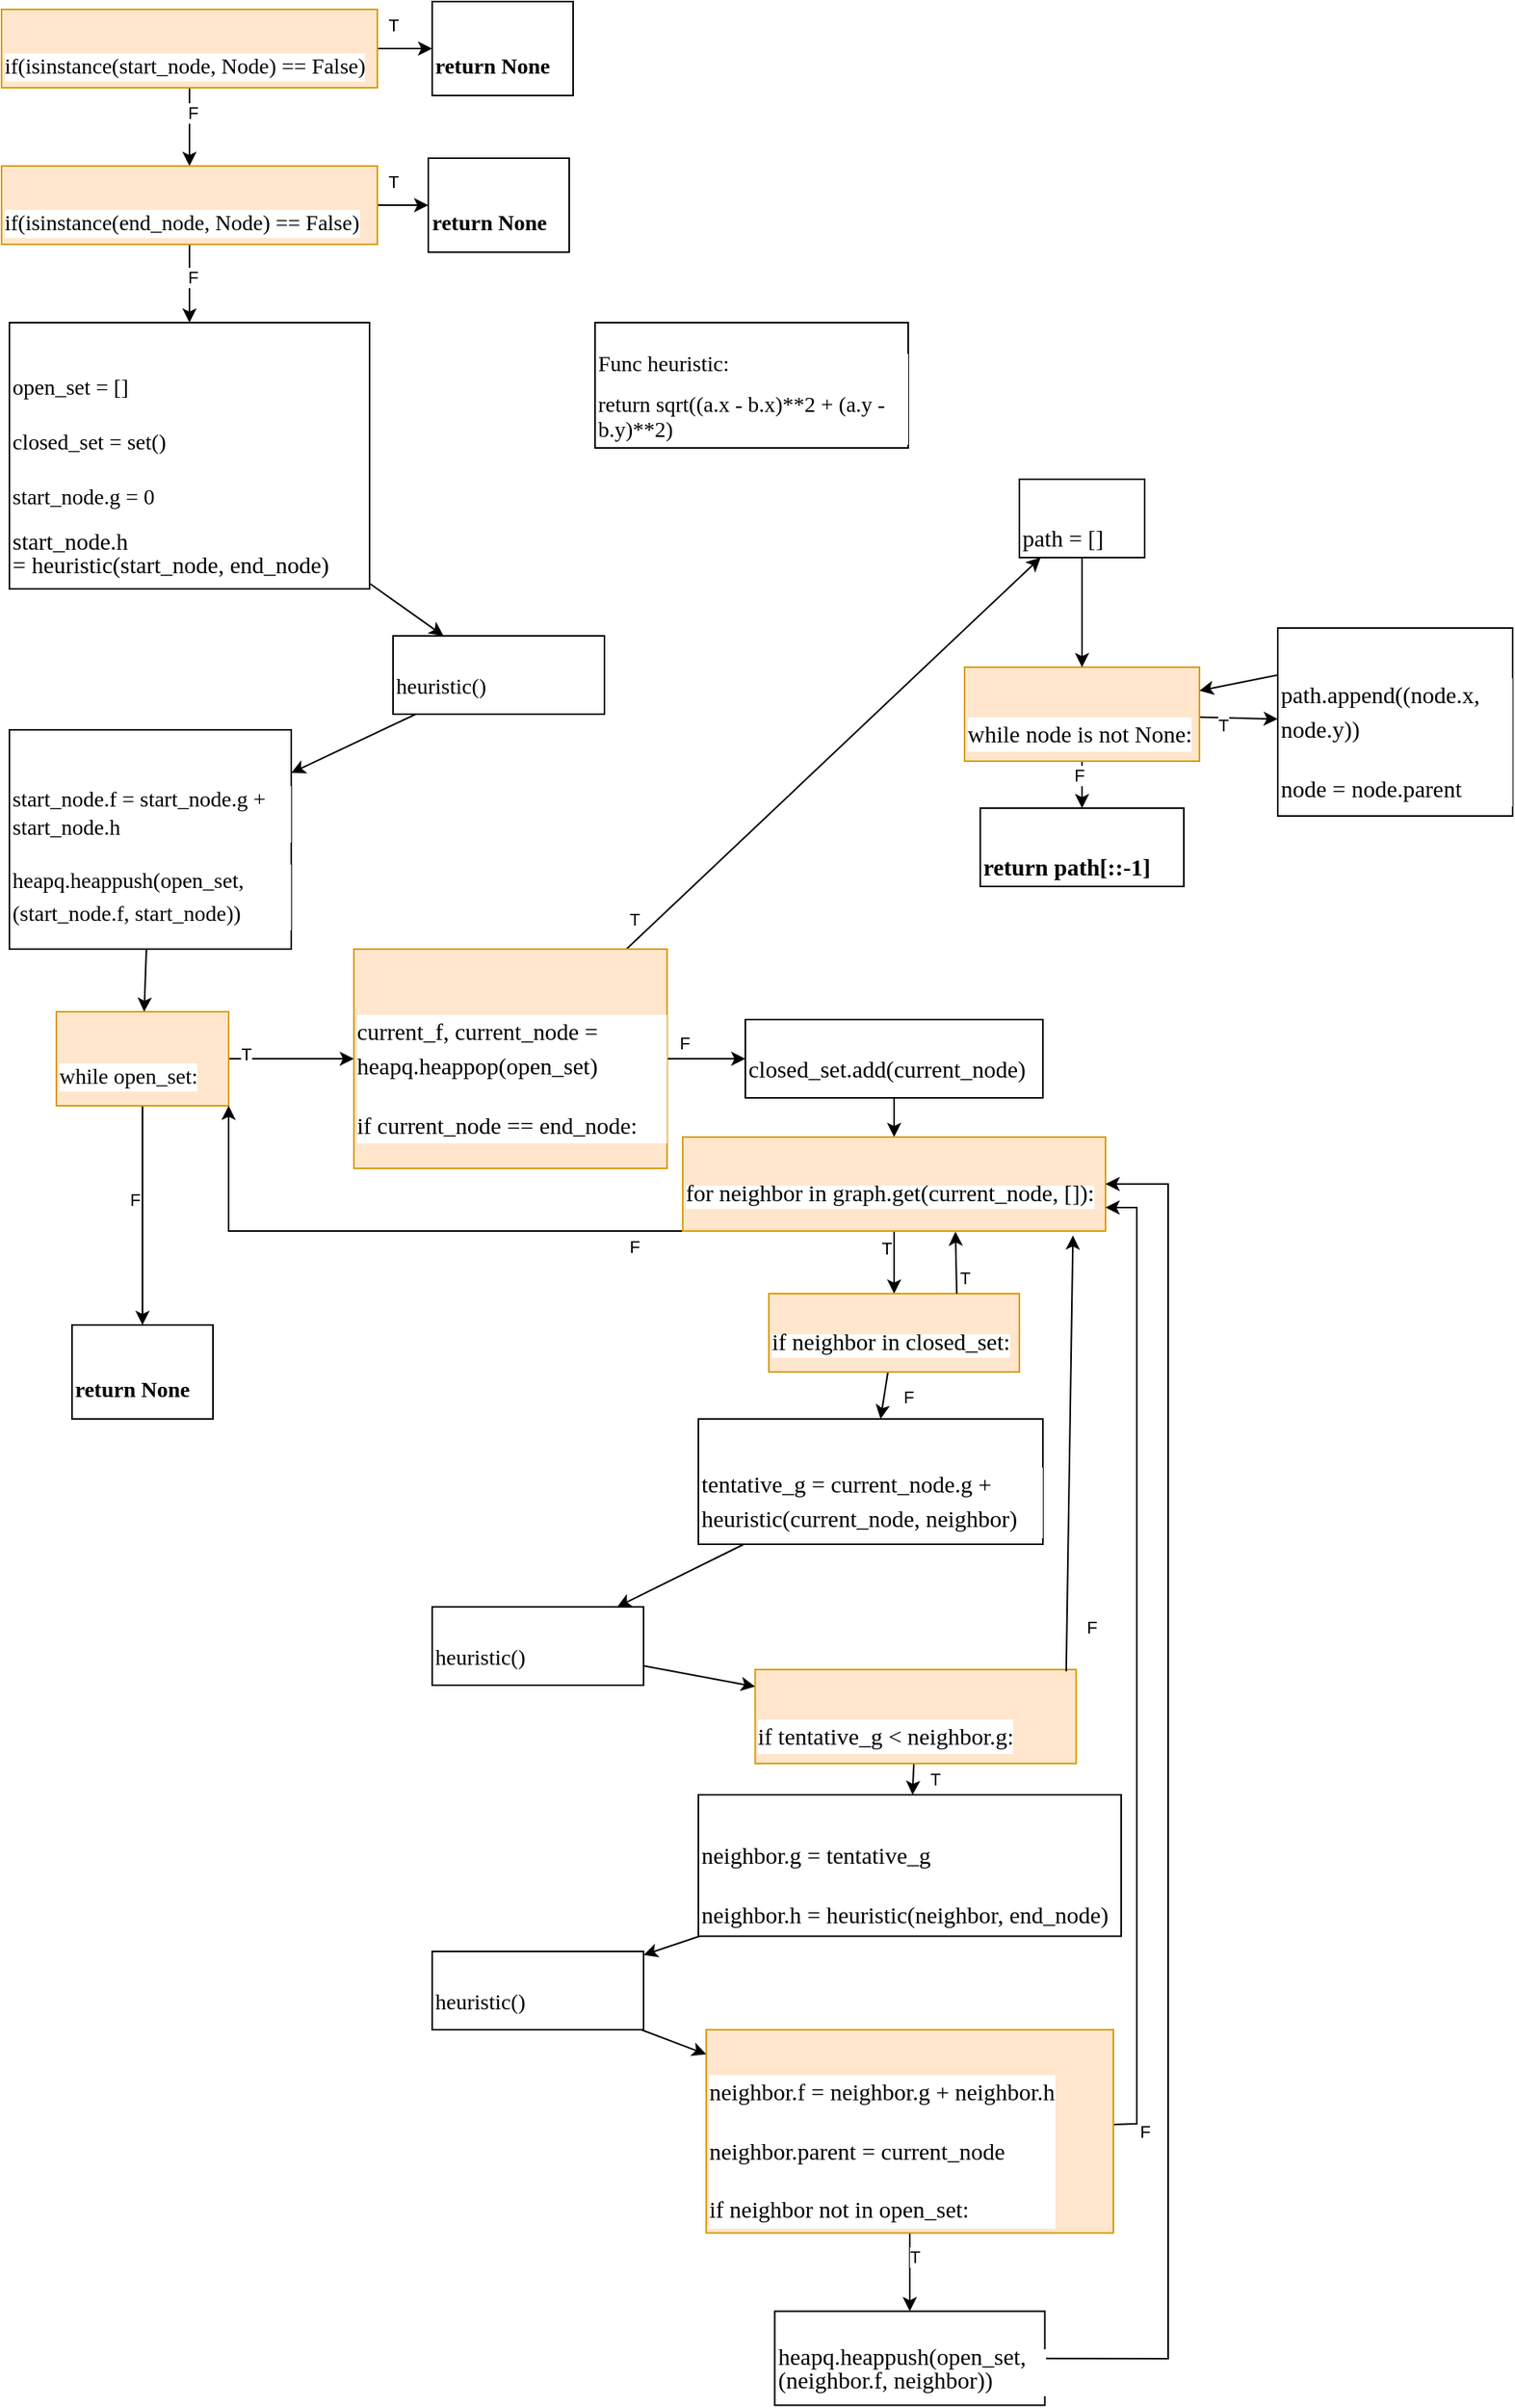 <mxfile version="24.2.5" type="device">
  <diagram name="Страница — 1" id="S22Wo6u8LhDjKT0eMfzM">
    <mxGraphModel dx="1434" dy="2013" grid="1" gridSize="10" guides="1" tooltips="1" connect="1" arrows="1" fold="1" page="1" pageScale="1" pageWidth="827" pageHeight="1169" math="0" shadow="0">
      <root>
        <mxCell id="0" />
        <mxCell id="1" parent="0" />
        <mxCell id="eKB76OJuT1NAM_kKdIFs-34" style="edgeStyle=none;rounded=0;orthogonalLoop=1;jettySize=auto;html=1;strokeColor=default;align=center;verticalAlign=middle;fontFamily=Helvetica;fontSize=11;fontColor=default;labelBackgroundColor=default;endArrow=classic;" parent="1" source="eKB76OJuT1NAM_kKdIFs-95" target="eKB76OJuT1NAM_kKdIFs-81" edge="1">
          <mxGeometry relative="1" as="geometry">
            <mxPoint x="260" y="330.185" as="sourcePoint" />
            <mxPoint x="318.889" y="360" as="targetPoint" />
          </mxGeometry>
        </mxCell>
        <mxCell id="eKB76OJuT1NAM_kKdIFs-29" value="&lt;h5 style=&quot;margin-bottom: 0.0pt; background: white; font-size: 14px;&quot;&gt;&lt;font face=&quot;Times New Roman, serif&quot;&gt;return None&lt;/font&gt;&lt;/h5&gt;" style="rounded=0;whiteSpace=wrap;html=1;align=left;" parent="1" vertex="1">
          <mxGeometry x="80" y="800" width="90" height="60" as="geometry" />
        </mxCell>
        <mxCell id="eKB76OJuT1NAM_kKdIFs-35" style="edgeStyle=none;rounded=0;orthogonalLoop=1;jettySize=auto;html=1;strokeColor=default;align=center;verticalAlign=middle;fontFamily=Helvetica;fontSize=11;fontColor=default;labelBackgroundColor=default;endArrow=classic;" parent="1" source="eKB76OJuT1NAM_kKdIFs-81" target="eKB76OJuT1NAM_kKdIFs-46" edge="1">
          <mxGeometry relative="1" as="geometry">
            <mxPoint x="290" y="434.615" as="sourcePoint" />
          </mxGeometry>
        </mxCell>
        <mxCell id="eKB76OJuT1NAM_kKdIFs-33" style="rounded=0;orthogonalLoop=1;jettySize=auto;html=1;" parent="1" source="eKB76OJuT1NAM_kKdIFs-32" target="eKB76OJuT1NAM_kKdIFs-29" edge="1">
          <mxGeometry relative="1" as="geometry" />
        </mxCell>
        <mxCell id="eKB76OJuT1NAM_kKdIFs-76" value="F" style="edgeLabel;html=1;align=center;verticalAlign=middle;resizable=0;points=[];fontFamily=Helvetica;fontSize=11;fontColor=default;labelBackgroundColor=default;" parent="eKB76OJuT1NAM_kKdIFs-33" vertex="1" connectable="0">
          <mxGeometry x="-0.15" y="2" relative="1" as="geometry">
            <mxPoint x="-7" as="offset" />
          </mxGeometry>
        </mxCell>
        <mxCell id="eKB76OJuT1NAM_kKdIFs-37" style="edgeStyle=none;rounded=0;orthogonalLoop=1;jettySize=auto;html=1;strokeColor=default;align=center;verticalAlign=middle;fontFamily=Helvetica;fontSize=11;fontColor=default;labelBackgroundColor=default;endArrow=classic;" parent="1" source="eKB76OJuT1NAM_kKdIFs-32" target="eKB76OJuT1NAM_kKdIFs-36" edge="1">
          <mxGeometry relative="1" as="geometry" />
        </mxCell>
        <mxCell id="eKB76OJuT1NAM_kKdIFs-75" value="T" style="edgeLabel;html=1;align=center;verticalAlign=middle;resizable=0;points=[];fontFamily=Helvetica;fontSize=11;fontColor=default;labelBackgroundColor=default;" parent="eKB76OJuT1NAM_kKdIFs-37" vertex="1" connectable="0">
          <mxGeometry x="-0.729" y="3" relative="1" as="geometry">
            <mxPoint as="offset" />
          </mxGeometry>
        </mxCell>
        <mxCell id="eKB76OJuT1NAM_kKdIFs-32" value="&lt;h5 style=&quot;margin-bottom: 0.0pt; background: white; font-size: 14px;&quot;&gt;&lt;span style=&quot;font-family: &amp;quot;Times New Roman&amp;quot;, serif; font-weight: normal;&quot;&gt;while open_set:&lt;/span&gt;&lt;br&gt;&lt;/h5&gt;" style="rounded=0;whiteSpace=wrap;html=1;align=left;fillColor=#ffe6cc;strokeColor=#d79b00;" parent="1" vertex="1">
          <mxGeometry x="70" y="600" width="110" height="60" as="geometry" />
        </mxCell>
        <mxCell id="eKB76OJuT1NAM_kKdIFs-48" style="edgeStyle=none;rounded=0;orthogonalLoop=1;jettySize=auto;html=1;strokeColor=default;align=center;verticalAlign=middle;fontFamily=Helvetica;fontSize=11;fontColor=default;labelBackgroundColor=default;endArrow=classic;" parent="1" source="eKB76OJuT1NAM_kKdIFs-36" target="eKB76OJuT1NAM_kKdIFs-44" edge="1">
          <mxGeometry relative="1" as="geometry" />
        </mxCell>
        <mxCell id="eKB76OJuT1NAM_kKdIFs-49" value="T" style="edgeLabel;html=1;align=center;verticalAlign=middle;resizable=0;points=[];fontFamily=Helvetica;fontSize=11;fontColor=default;labelBackgroundColor=default;" parent="eKB76OJuT1NAM_kKdIFs-48" vertex="1" connectable="0">
          <mxGeometry x="-0.713" y="1" relative="1" as="geometry">
            <mxPoint x="-32" y="17" as="offset" />
          </mxGeometry>
        </mxCell>
        <mxCell id="eKB76OJuT1NAM_kKdIFs-52" style="edgeStyle=none;rounded=0;orthogonalLoop=1;jettySize=auto;html=1;strokeColor=default;align=center;verticalAlign=middle;fontFamily=Helvetica;fontSize=11;fontColor=default;labelBackgroundColor=default;endArrow=classic;" parent="1" source="eKB76OJuT1NAM_kKdIFs-36" target="eKB76OJuT1NAM_kKdIFs-51" edge="1">
          <mxGeometry relative="1" as="geometry" />
        </mxCell>
        <mxCell id="eKB76OJuT1NAM_kKdIFs-53" value="F" style="edgeLabel;html=1;align=center;verticalAlign=middle;resizable=0;points=[];fontFamily=Helvetica;fontSize=11;fontColor=default;labelBackgroundColor=default;" parent="eKB76OJuT1NAM_kKdIFs-52" vertex="1" connectable="0">
          <mxGeometry x="-0.1" relative="1" as="geometry">
            <mxPoint x="-12" y="-10" as="offset" />
          </mxGeometry>
        </mxCell>
        <mxCell id="eKB76OJuT1NAM_kKdIFs-36" value="&lt;h5 style=&quot;margin-bottom: 0.0pt; background: white; font-size: 15px;&quot;&gt;&lt;p style=&quot;margin-bottom: 0.0pt; line-height: 150%; background-image: initial; background-position: initial; background-size: initial; background-repeat: initial; background-attachment: initial; background-origin: initial; background-clip: initial;&quot; class=&quot;MsoNormal&quot;&gt;&lt;span style=&quot;line-height: 150%; font-family: &amp;quot;Times New Roman&amp;quot;, serif; background-image: initial; background-position: initial; background-size: initial; background-repeat: initial; background-attachment: initial; background-origin: initial; background-clip: initial; font-weight: normal;&quot; lang=&quot;EN-US&quot;&gt;current_f, current_node = heapq.heappop(open_set)&lt;/span&gt;&lt;/p&gt;&lt;p style=&quot;margin-bottom: 0.0pt; line-height: 150%; background-image: initial; background-position: initial; background-size: initial; background-repeat: initial; background-attachment: initial; background-origin: initial; background-clip: initial;&quot; class=&quot;MsoNormal&quot;&gt;&lt;span style=&quot;font-weight: normal; font-family: &amp;quot;Times New Roman&amp;quot;, serif;&quot;&gt;if current_node == end_node:&lt;/span&gt;&lt;/p&gt;&lt;/h5&gt;" style="rounded=0;whiteSpace=wrap;html=1;align=left;fillColor=#ffe6cc;strokeColor=#d79b00;" parent="1" vertex="1">
          <mxGeometry x="260" y="560" width="200" height="140" as="geometry" />
        </mxCell>
        <mxCell id="eKB76OJuT1NAM_kKdIFs-41" style="edgeStyle=none;rounded=0;orthogonalLoop=1;jettySize=auto;html=1;strokeColor=default;align=center;verticalAlign=middle;fontFamily=Helvetica;fontSize=11;fontColor=default;labelBackgroundColor=default;endArrow=classic;" parent="1" source="eKB76OJuT1NAM_kKdIFs-38" target="eKB76OJuT1NAM_kKdIFs-39" edge="1">
          <mxGeometry relative="1" as="geometry" />
        </mxCell>
        <mxCell id="eKB76OJuT1NAM_kKdIFs-104" value="T" style="edgeLabel;html=1;align=center;verticalAlign=middle;resizable=0;points=[];fontFamily=Helvetica;fontSize=11;fontColor=default;labelBackgroundColor=default;" parent="eKB76OJuT1NAM_kKdIFs-41" vertex="1" connectable="0">
          <mxGeometry x="-0.395" y="-5" relative="1" as="geometry">
            <mxPoint as="offset" />
          </mxGeometry>
        </mxCell>
        <mxCell id="eKB76OJuT1NAM_kKdIFs-43" style="edgeStyle=none;rounded=0;orthogonalLoop=1;jettySize=auto;html=1;strokeColor=default;align=center;verticalAlign=middle;fontFamily=Helvetica;fontSize=11;fontColor=default;labelBackgroundColor=default;endArrow=classic;" parent="1" source="eKB76OJuT1NAM_kKdIFs-38" target="eKB76OJuT1NAM_kKdIFs-40" edge="1">
          <mxGeometry relative="1" as="geometry" />
        </mxCell>
        <mxCell id="eKB76OJuT1NAM_kKdIFs-105" value="F" style="edgeLabel;html=1;align=center;verticalAlign=middle;resizable=0;points=[];fontFamily=Helvetica;fontSize=11;fontColor=default;labelBackgroundColor=default;" parent="eKB76OJuT1NAM_kKdIFs-43" vertex="1" connectable="0">
          <mxGeometry x="-0.4" y="-2" relative="1" as="geometry">
            <mxPoint as="offset" />
          </mxGeometry>
        </mxCell>
        <mxCell id="eKB76OJuT1NAM_kKdIFs-38" value="&lt;h5 style=&quot;margin-bottom: 0.0pt; background: white; font-size: 15px;&quot;&gt;&lt;p style=&quot;margin-bottom: 0.0pt; line-height: 150%; background-image: initial; background-position: initial; background-size: initial; background-repeat: initial; background-attachment: initial; background-origin: initial; background-clip: initial;&quot; class=&quot;MsoNormal&quot;&gt;&lt;span style=&quot;font-weight: normal; font-family: &amp;quot;Times New Roman&amp;quot;, serif;&quot;&gt;while node is not None:&lt;/span&gt;&lt;br&gt;&lt;/p&gt;&lt;/h5&gt;" style="rounded=0;whiteSpace=wrap;html=1;align=left;fillColor=#ffe6cc;strokeColor=#d79b00;" parent="1" vertex="1">
          <mxGeometry x="650" y="380" width="150" height="60" as="geometry" />
        </mxCell>
        <mxCell id="eKB76OJuT1NAM_kKdIFs-42" style="edgeStyle=none;rounded=0;orthogonalLoop=1;jettySize=auto;html=1;strokeColor=default;align=center;verticalAlign=middle;fontFamily=Helvetica;fontSize=11;fontColor=default;labelBackgroundColor=default;endArrow=classic;entryX=1;entryY=0.25;entryDx=0;entryDy=0;exitX=0;exitY=0.25;exitDx=0;exitDy=0;" parent="1" source="eKB76OJuT1NAM_kKdIFs-39" target="eKB76OJuT1NAM_kKdIFs-38" edge="1">
          <mxGeometry relative="1" as="geometry" />
        </mxCell>
        <mxCell id="eKB76OJuT1NAM_kKdIFs-39" value="&lt;h5 style=&quot;margin-bottom: 0.0pt; background: white; font-size: 15px;&quot;&gt;&lt;p style=&quot;margin-bottom: 0.0pt; line-height: 150%; background-image: initial; background-position: initial; background-size: initial; background-repeat: initial; background-attachment: initial; background-origin: initial; background-clip: initial;&quot; class=&quot;MsoNormal&quot;&gt;&lt;font face=&quot;Times New Roman, serif&quot;&gt;&lt;span style=&quot;font-weight: 400;&quot;&gt;path.append((node.x, node.y))&lt;/span&gt;&lt;/font&gt;&lt;/p&gt;&lt;p style=&quot;margin-bottom: 0.0pt; line-height: 150%; background-image: initial; background-position: initial; background-size: initial; background-repeat: initial; background-attachment: initial; background-origin: initial; background-clip: initial;&quot; class=&quot;MsoNormal&quot;&gt;&lt;font face=&quot;Times New Roman, serif&quot;&gt;&lt;span style=&quot;font-weight: 400;&quot;&gt;node = node.parent&lt;/span&gt;&lt;/font&gt;&lt;/p&gt;&lt;/h5&gt;" style="rounded=0;whiteSpace=wrap;html=1;align=left;" parent="1" vertex="1">
          <mxGeometry x="850" y="355" width="150" height="120" as="geometry" />
        </mxCell>
        <mxCell id="eKB76OJuT1NAM_kKdIFs-40" value="&lt;h5 style=&quot;margin-bottom: 0.0pt; background: white; font-size: 15px;&quot;&gt;&lt;p style=&quot;margin-bottom: 0.0pt; line-height: 150%; background-image: initial; background-position: initial; background-size: initial; background-repeat: initial; background-attachment: initial; background-origin: initial; background-clip: initial;&quot; class=&quot;MsoNormal&quot;&gt;&lt;font face=&quot;Times New Roman, serif&quot;&gt;return path[::-1]&lt;/font&gt;&lt;/p&gt;&lt;/h5&gt;" style="rounded=0;whiteSpace=wrap;html=1;align=left;" parent="1" vertex="1">
          <mxGeometry x="660" y="470" width="130" height="50" as="geometry" />
        </mxCell>
        <mxCell id="eKB76OJuT1NAM_kKdIFs-45" style="edgeStyle=none;rounded=0;orthogonalLoop=1;jettySize=auto;html=1;strokeColor=default;align=center;verticalAlign=middle;fontFamily=Helvetica;fontSize=11;fontColor=default;labelBackgroundColor=default;endArrow=classic;" parent="1" source="eKB76OJuT1NAM_kKdIFs-44" target="eKB76OJuT1NAM_kKdIFs-38" edge="1">
          <mxGeometry relative="1" as="geometry">
            <mxPoint x="725" y="350" as="sourcePoint" />
          </mxGeometry>
        </mxCell>
        <mxCell id="eKB76OJuT1NAM_kKdIFs-44" value="&lt;h5 style=&quot;margin-bottom: 0.0pt; background: white; font-size: 15px;&quot;&gt;&lt;p style=&quot;margin-bottom: 0.0pt; line-height: 150%; background-image: initial; background-position: initial; background-size: initial; background-repeat: initial; background-attachment: initial; background-origin: initial; background-clip: initial;&quot; class=&quot;MsoNormal&quot;&gt;&lt;span style=&quot;line-height: 150%; font-family: &amp;quot;Times New Roman&amp;quot;, serif; background-image: initial; background-position: initial; background-size: initial; background-repeat: initial; background-attachment: initial; background-origin: initial; background-clip: initial; font-weight: normal;&quot; lang=&quot;EN-US&quot;&gt;path = []&lt;/span&gt;&lt;/p&gt;&lt;/h5&gt;" style="rounded=0;whiteSpace=wrap;html=1;align=left;" parent="1" vertex="1">
          <mxGeometry x="685" y="260" width="80" height="50" as="geometry" />
        </mxCell>
        <mxCell id="eKB76OJuT1NAM_kKdIFs-47" style="edgeStyle=none;rounded=0;orthogonalLoop=1;jettySize=auto;html=1;strokeColor=default;align=center;verticalAlign=middle;fontFamily=Helvetica;fontSize=11;fontColor=default;labelBackgroundColor=default;endArrow=classic;" parent="1" source="eKB76OJuT1NAM_kKdIFs-46" target="eKB76OJuT1NAM_kKdIFs-32" edge="1">
          <mxGeometry relative="1" as="geometry" />
        </mxCell>
        <mxCell id="eKB76OJuT1NAM_kKdIFs-46" value="&lt;h5 style=&quot;margin-bottom: 0.0pt; background: white; font-size: 14px;&quot;&gt;&lt;span style=&quot;font-family: &amp;quot;Times New Roman&amp;quot;, serif; font-weight: normal;&quot;&gt;start_node.f = start_node.g + start_node.h&lt;/span&gt;&lt;br&gt;&lt;/h5&gt;&lt;p style=&quot;margin-bottom: 0.0pt; background: white; font-size: 14px;&quot; class=&quot;MsoNormal&quot;&gt;&lt;span style=&quot;line-height: 150%; font-family: &amp;quot;Times New Roman&amp;quot;, serif; background-image: initial; background-position: initial; background-size: initial; background-repeat: initial; background-attachment: initial; background-origin: initial; background-clip: initial;&quot; lang=&quot;EN-US&quot;&gt;&lt;font style=&quot;font-size: 14px;&quot;&gt;heapq.heappush(open_set, (start_node.f, start_node))&lt;/font&gt;&lt;/span&gt;&lt;/p&gt;" style="rounded=0;whiteSpace=wrap;html=1;align=left;" parent="1" vertex="1">
          <mxGeometry x="40" y="420" width="180" height="140" as="geometry" />
        </mxCell>
        <mxCell id="eKB76OJuT1NAM_kKdIFs-55" style="edgeStyle=none;rounded=0;orthogonalLoop=1;jettySize=auto;html=1;strokeColor=default;align=center;verticalAlign=middle;fontFamily=Helvetica;fontSize=11;fontColor=default;labelBackgroundColor=default;endArrow=classic;" parent="1" source="eKB76OJuT1NAM_kKdIFs-51" target="eKB76OJuT1NAM_kKdIFs-54" edge="1">
          <mxGeometry relative="1" as="geometry" />
        </mxCell>
        <mxCell id="eKB76OJuT1NAM_kKdIFs-51" value="&lt;h5 style=&quot;margin-bottom: 0.0pt; background: white;&quot;&gt;&lt;p style=&quot;margin-bottom: 0.0pt; line-height: 150%; background-image: initial; background-position: initial; background-size: initial; background-repeat: initial; background-attachment: initial; background-origin: initial; background-clip: initial;&quot; class=&quot;MsoNormal&quot;&gt;&lt;span style=&quot;line-height: 150%; font-family: &amp;quot;Times New Roman&amp;quot;, serif; background-image: initial; background-position: initial; background-size: initial; background-repeat: initial; background-attachment: initial; background-origin: initial; background-clip: initial;&quot; lang=&quot;EN-US&quot;&gt;&lt;span style=&quot;font-weight: normal;&quot;&gt;&lt;font style=&quot;font-size: 15px;&quot;&gt;closed_set.add(current_node)&amp;nbsp;&lt;/font&gt;&lt;/span&gt;&lt;/span&gt;&lt;/p&gt;&lt;/h5&gt;" style="rounded=0;whiteSpace=wrap;html=1;align=left;" parent="1" vertex="1">
          <mxGeometry x="510" y="605" width="190" height="50" as="geometry" />
        </mxCell>
        <mxCell id="eKB76OJuT1NAM_kKdIFs-57" style="edgeStyle=none;rounded=0;orthogonalLoop=1;jettySize=auto;html=1;strokeColor=default;align=center;verticalAlign=middle;fontFamily=Helvetica;fontSize=11;fontColor=default;labelBackgroundColor=default;endArrow=classic;" parent="1" source="eKB76OJuT1NAM_kKdIFs-54" target="eKB76OJuT1NAM_kKdIFs-56" edge="1">
          <mxGeometry relative="1" as="geometry" />
        </mxCell>
        <mxCell id="eKB76OJuT1NAM_kKdIFs-77" value="T" style="edgeLabel;html=1;align=center;verticalAlign=middle;resizable=0;points=[];fontFamily=Helvetica;fontSize=11;fontColor=default;labelBackgroundColor=default;" parent="eKB76OJuT1NAM_kKdIFs-57" vertex="1" connectable="0">
          <mxGeometry x="-0.442" relative="1" as="geometry">
            <mxPoint x="-5" as="offset" />
          </mxGeometry>
        </mxCell>
        <mxCell id="eKB76OJuT1NAM_kKdIFs-78" style="edgeStyle=none;rounded=0;orthogonalLoop=1;jettySize=auto;html=1;exitX=0;exitY=1;exitDx=0;exitDy=0;entryX=1;entryY=1;entryDx=0;entryDy=0;strokeColor=default;align=center;verticalAlign=middle;fontFamily=Helvetica;fontSize=11;fontColor=default;labelBackgroundColor=default;endArrow=classic;" parent="1" source="eKB76OJuT1NAM_kKdIFs-54" target="eKB76OJuT1NAM_kKdIFs-32" edge="1">
          <mxGeometry relative="1" as="geometry">
            <Array as="points">
              <mxPoint x="180" y="740" />
            </Array>
          </mxGeometry>
        </mxCell>
        <mxCell id="eKB76OJuT1NAM_kKdIFs-79" value="F" style="edgeLabel;html=1;align=center;verticalAlign=middle;resizable=0;points=[];fontFamily=Helvetica;fontSize=11;fontColor=default;labelBackgroundColor=default;" parent="eKB76OJuT1NAM_kKdIFs-78" vertex="1" connectable="0">
          <mxGeometry x="-0.833" y="4" relative="1" as="geometry">
            <mxPoint y="6" as="offset" />
          </mxGeometry>
        </mxCell>
        <mxCell id="eKB76OJuT1NAM_kKdIFs-54" value="&lt;h5 style=&quot;margin-bottom: 0.0pt; background: white;&quot;&gt;&lt;p style=&quot;margin-bottom: 0.0pt; line-height: 150%; background-image: initial; background-position: initial; background-size: initial; background-repeat: initial; background-attachment: initial; background-origin: initial; background-clip: initial;&quot; class=&quot;MsoNormal&quot;&gt;&lt;span style=&quot;line-height: 107%; font-family: &amp;quot;Times New Roman&amp;quot;, serif; background-image: initial; background-position: initial; background-size: initial; background-repeat: initial; background-attachment: initial; background-origin: initial; background-clip: initial; font-weight: normal;&quot; lang=&quot;EN-US&quot;&gt;&lt;font style=&quot;font-size: 15px;&quot;&gt;for neighbor in graph.get(current_node, []):&lt;/font&gt;&lt;/span&gt;&lt;br&gt;&lt;/p&gt;&lt;/h5&gt;" style="rounded=0;whiteSpace=wrap;html=1;align=left;fillColor=#ffe6cc;strokeColor=#d79b00;" parent="1" vertex="1">
          <mxGeometry x="470" y="680" width="270" height="60" as="geometry" />
        </mxCell>
        <mxCell id="eKB76OJuT1NAM_kKdIFs-61" style="edgeStyle=none;rounded=0;orthogonalLoop=1;jettySize=auto;html=1;strokeColor=default;align=center;verticalAlign=middle;fontFamily=Helvetica;fontSize=11;fontColor=default;labelBackgroundColor=default;endArrow=classic;" parent="1" source="eKB76OJuT1NAM_kKdIFs-56" target="eKB76OJuT1NAM_kKdIFs-83" edge="1">
          <mxGeometry relative="1" as="geometry" />
        </mxCell>
        <mxCell id="eKB76OJuT1NAM_kKdIFs-62" value="F" style="edgeLabel;html=1;align=center;verticalAlign=middle;resizable=0;points=[];fontFamily=Helvetica;fontSize=11;fontColor=default;labelBackgroundColor=default;" parent="eKB76OJuT1NAM_kKdIFs-61" vertex="1" connectable="0">
          <mxGeometry x="0.017" y="3" relative="1" as="geometry">
            <mxPoint x="12" as="offset" />
          </mxGeometry>
        </mxCell>
        <mxCell id="eKB76OJuT1NAM_kKdIFs-56" value="&lt;h5 style=&quot;margin-bottom: 0.0pt; background: white;&quot;&gt;&lt;p style=&quot;margin-bottom: 0.0pt; line-height: 150%; background-image: initial; background-position: initial; background-size: initial; background-repeat: initial; background-attachment: initial; background-origin: initial; background-clip: initial;&quot; class=&quot;MsoNormal&quot;&gt;&lt;span style=&quot;line-height: 107%; font-family: &amp;quot;Times New Roman&amp;quot;, serif; background-image: initial; background-position: initial; background-size: initial; background-repeat: initial; background-attachment: initial; background-origin: initial; background-clip: initial; font-weight: normal;&quot; lang=&quot;EN-US&quot;&gt;&lt;font style=&quot;font-size: 15px;&quot;&gt;if neighbor in closed_set:&lt;/font&gt;&lt;/span&gt;&lt;br&gt;&lt;/p&gt;&lt;/h5&gt;" style="rounded=0;whiteSpace=wrap;html=1;align=left;fillColor=#ffe6cc;strokeColor=#d79b00;" parent="1" vertex="1">
          <mxGeometry x="525" y="780" width="160" height="50" as="geometry" />
        </mxCell>
        <mxCell id="eKB76OJuT1NAM_kKdIFs-58" style="edgeStyle=none;rounded=0;orthogonalLoop=1;jettySize=auto;html=1;exitX=0.75;exitY=0;exitDx=0;exitDy=0;entryX=0.645;entryY=1.006;entryDx=0;entryDy=0;entryPerimeter=0;strokeColor=default;align=center;verticalAlign=middle;fontFamily=Helvetica;fontSize=11;fontColor=default;labelBackgroundColor=default;endArrow=classic;" parent="1" source="eKB76OJuT1NAM_kKdIFs-56" target="eKB76OJuT1NAM_kKdIFs-54" edge="1">
          <mxGeometry relative="1" as="geometry" />
        </mxCell>
        <mxCell id="eKB76OJuT1NAM_kKdIFs-59" value="T" style="edgeLabel;html=1;align=center;verticalAlign=middle;resizable=0;points=[];fontFamily=Helvetica;fontSize=11;fontColor=default;labelBackgroundColor=default;" parent="eKB76OJuT1NAM_kKdIFs-58" vertex="1" connectable="0">
          <mxGeometry x="-0.304" y="-2" relative="1" as="geometry">
            <mxPoint x="3" y="4" as="offset" />
          </mxGeometry>
        </mxCell>
        <mxCell id="eKB76OJuT1NAM_kKdIFs-66" value="" style="edgeStyle=none;rounded=0;orthogonalLoop=1;jettySize=auto;html=1;strokeColor=default;align=center;verticalAlign=middle;fontFamily=Helvetica;fontSize=11;fontColor=default;labelBackgroundColor=default;endArrow=classic;" parent="1" source="eKB76OJuT1NAM_kKdIFs-60" target="eKB76OJuT1NAM_kKdIFs-88" edge="1">
          <mxGeometry relative="1" as="geometry" />
        </mxCell>
        <mxCell id="eKB76OJuT1NAM_kKdIFs-67" value="T" style="edgeLabel;html=1;align=center;verticalAlign=middle;resizable=0;points=[];fontFamily=Helvetica;fontSize=11;fontColor=default;labelBackgroundColor=default;" parent="eKB76OJuT1NAM_kKdIFs-66" vertex="1" connectable="0">
          <mxGeometry x="-0.065" y="3" relative="1" as="geometry">
            <mxPoint x="11" as="offset" />
          </mxGeometry>
        </mxCell>
        <mxCell id="eKB76OJuT1NAM_kKdIFs-60" value="&lt;h5 style=&quot;margin-bottom: 0.0pt; background: white; font-size: 15px;&quot;&gt;&lt;p style=&quot;margin-bottom: 0.0pt; line-height: 150%; background-image: initial; background-position: initial; background-size: initial; background-repeat: initial; background-attachment: initial; background-origin: initial; background-clip: initial;&quot; class=&quot;MsoNormal&quot;&gt;&lt;span style=&quot;font-weight: normal; font-family: &amp;quot;Times New Roman&amp;quot;, serif;&quot;&gt;if&amp;nbsp;&lt;/span&gt;&lt;span style=&quot;font-weight: normal; font-family: &amp;quot;Times New Roman&amp;quot;, serif;&quot;&gt;tentative_g &amp;lt; neighbor.g:&lt;/span&gt;&lt;br&gt;&lt;/p&gt;&lt;/h5&gt;" style="rounded=0;whiteSpace=wrap;html=1;align=left;fillColor=#ffe6cc;strokeColor=#d79b00;" parent="1" vertex="1">
          <mxGeometry x="516.25" y="1020" width="205" height="60" as="geometry" />
        </mxCell>
        <mxCell id="eKB76OJuT1NAM_kKdIFs-63" style="edgeStyle=none;rounded=0;orthogonalLoop=1;jettySize=auto;html=1;exitX=0.969;exitY=0.018;exitDx=0;exitDy=0;entryX=0.923;entryY=1.047;entryDx=0;entryDy=0;entryPerimeter=0;strokeColor=default;align=center;verticalAlign=middle;fontFamily=Helvetica;fontSize=11;fontColor=default;labelBackgroundColor=default;endArrow=classic;exitPerimeter=0;" parent="1" source="eKB76OJuT1NAM_kKdIFs-60" target="eKB76OJuT1NAM_kKdIFs-54" edge="1">
          <mxGeometry relative="1" as="geometry" />
        </mxCell>
        <mxCell id="eKB76OJuT1NAM_kKdIFs-64" value="F" style="edgeLabel;html=1;align=center;verticalAlign=middle;resizable=0;points=[];fontFamily=Helvetica;fontSize=11;fontColor=default;labelBackgroundColor=default;" parent="eKB76OJuT1NAM_kKdIFs-63" vertex="1" connectable="0">
          <mxGeometry x="-0.8" y="-1" relative="1" as="geometry">
            <mxPoint x="14" as="offset" />
          </mxGeometry>
        </mxCell>
        <mxCell id="eKB76OJuT1NAM_kKdIFs-69" style="edgeStyle=none;rounded=0;orthogonalLoop=1;jettySize=auto;html=1;strokeColor=default;align=center;verticalAlign=middle;fontFamily=Helvetica;fontSize=11;fontColor=default;labelBackgroundColor=default;endArrow=classic;" parent="1" source="eKB76OJuT1NAM_kKdIFs-65" target="eKB76OJuT1NAM_kKdIFs-68" edge="1">
          <mxGeometry relative="1" as="geometry" />
        </mxCell>
        <mxCell id="eKB76OJuT1NAM_kKdIFs-70" value="T" style="edgeLabel;html=1;align=center;verticalAlign=middle;resizable=0;points=[];fontFamily=Helvetica;fontSize=11;fontColor=default;labelBackgroundColor=default;" parent="eKB76OJuT1NAM_kKdIFs-69" vertex="1" connectable="0">
          <mxGeometry x="0.1" y="3" relative="1" as="geometry">
            <mxPoint y="-12" as="offset" />
          </mxGeometry>
        </mxCell>
        <mxCell id="eKB76OJuT1NAM_kKdIFs-73" style="edgeStyle=none;rounded=0;orthogonalLoop=1;jettySize=auto;html=1;entryX=1;entryY=0.75;entryDx=0;entryDy=0;strokeColor=default;align=center;verticalAlign=middle;fontFamily=Helvetica;fontSize=11;fontColor=default;labelBackgroundColor=default;endArrow=classic;" parent="1" source="eKB76OJuT1NAM_kKdIFs-65" target="eKB76OJuT1NAM_kKdIFs-54" edge="1">
          <mxGeometry relative="1" as="geometry">
            <Array as="points">
              <mxPoint x="760" y="1310" />
              <mxPoint x="760" y="725" />
            </Array>
          </mxGeometry>
        </mxCell>
        <mxCell id="eKB76OJuT1NAM_kKdIFs-74" value="F" style="edgeLabel;html=1;align=center;verticalAlign=middle;resizable=0;points=[];fontFamily=Helvetica;fontSize=11;fontColor=default;labelBackgroundColor=default;" parent="eKB76OJuT1NAM_kKdIFs-73" vertex="1" connectable="0">
          <mxGeometry x="-0.943" relative="1" as="geometry">
            <mxPoint x="5" y="7" as="offset" />
          </mxGeometry>
        </mxCell>
        <mxCell id="eKB76OJuT1NAM_kKdIFs-65" value="&lt;h5 style=&quot;margin-bottom: 0.0pt; background: white; font-size: 15px;&quot;&gt;&lt;p style=&quot;margin-bottom: 0.0pt; line-height: 150%; background-image: initial; background-position: initial; background-size: initial; background-repeat: initial; background-attachment: initial; background-origin: initial; background-clip: initial;&quot; class=&quot;MsoNormal&quot;&gt;&lt;span style=&quot;font-family: &amp;quot;Times New Roman&amp;quot;, serif; font-weight: normal;&quot;&gt;neighbor.f = neighbor.g + neighbor.h&lt;/span&gt;&lt;br&gt;&lt;/p&gt;&lt;p style=&quot;margin-bottom: 0.0pt; line-height: 150%; background-image: initial; background-position: initial; background-size: initial; background-repeat: initial; background-attachment: initial; background-origin: initial; background-clip: initial;&quot; class=&quot;MsoNormal&quot;&gt;&lt;span style=&quot;line-height: 150%; font-family: &amp;quot;Times New Roman&amp;quot;, serif; background-image: initial; background-position: initial; background-size: initial; background-repeat: initial; background-attachment: initial; background-origin: initial; background-clip: initial; font-weight: normal;&quot; lang=&quot;EN-US&quot;&gt;neighbor.parent = current_node&lt;/span&gt;&lt;/p&gt;&lt;p style=&quot;margin-bottom: 0.0pt; line-height: 150%; background-image: initial; background-position: initial; background-size: initial; background-repeat: initial; background-attachment: initial; background-origin: initial; background-clip: initial;&quot; class=&quot;MsoNormal&quot;&gt;&lt;span style=&quot;line-height: 150%; font-family: &amp;quot;Times New Roman&amp;quot;, serif; background-image: initial; background-position: initial; background-size: initial; background-repeat: initial; background-attachment: initial; background-origin: initial; background-clip: initial;&quot; lang=&quot;EN-US&quot;&gt;&lt;span style=&quot;font-weight: normal;&quot;&gt;if neighbor not in open_set:&lt;/span&gt;&lt;/span&gt;&lt;/p&gt;&lt;/h5&gt;" style="rounded=0;whiteSpace=wrap;html=1;align=left;fillColor=#ffe6cc;strokeColor=#d79b00;" parent="1" vertex="1">
          <mxGeometry x="485" y="1250" width="260" height="129.74" as="geometry" />
        </mxCell>
        <mxCell id="eKB76OJuT1NAM_kKdIFs-71" style="edgeStyle=none;rounded=0;orthogonalLoop=1;jettySize=auto;html=1;entryX=1;entryY=0.5;entryDx=0;entryDy=0;strokeColor=default;align=center;verticalAlign=middle;fontFamily=Helvetica;fontSize=11;fontColor=default;labelBackgroundColor=default;endArrow=classic;" parent="1" source="eKB76OJuT1NAM_kKdIFs-68" target="eKB76OJuT1NAM_kKdIFs-54" edge="1">
          <mxGeometry relative="1" as="geometry">
            <Array as="points">
              <mxPoint x="780" y="1460" />
              <mxPoint x="780" y="710" />
            </Array>
          </mxGeometry>
        </mxCell>
        <mxCell id="eKB76OJuT1NAM_kKdIFs-68" value="&lt;h5 style=&quot;margin-bottom: 0.0pt; background: white;&quot;&gt;&lt;p style=&quot;margin-bottom: 0.0pt; line-height: 150%; background-image: initial; background-position: initial; background-size: initial; background-repeat: initial; background-attachment: initial; background-origin: initial; background-clip: initial;&quot; class=&quot;MsoNormal&quot;&gt;&lt;span style=&quot;line-height: 107%; font-family: &amp;quot;Times New Roman&amp;quot;, serif; background-image: initial; background-position: initial; background-size: initial; background-repeat: initial; background-attachment: initial; background-origin: initial; background-clip: initial; font-weight: normal;&quot; lang=&quot;EN-US&quot;&gt;&lt;font style=&quot;font-size: 15px;&quot;&gt;heapq.heappush(open_set, (neighbor.f, neighbor))&amp;nbsp;&lt;/font&gt;&lt;/span&gt;&lt;br&gt;&lt;/p&gt;&lt;/h5&gt;" style="rounded=0;whiteSpace=wrap;html=1;align=left;" parent="1" vertex="1">
          <mxGeometry x="528.75" y="1429.74" width="172.5" height="60" as="geometry" />
        </mxCell>
        <mxCell id="eKB76OJuT1NAM_kKdIFs-80" value="&lt;h5 style=&quot;margin-bottom: 0.0pt; background: white;&quot;&gt;&lt;p style=&quot;margin-bottom: 0.0pt; line-height: 150%; background-image: initial; background-position: initial; background-size: initial; background-repeat: initial; background-attachment: initial; background-origin: initial; background-clip: initial;&quot; class=&quot;MsoNormal&quot;&gt;&lt;span style=&quot;line-height: 150%; font-family: &amp;quot;Times New Roman&amp;quot;, serif; background-image: initial; background-position: initial; background-size: initial; background-repeat: initial; background-attachment: initial; background-origin: initial; background-clip: initial;&quot; lang=&quot;EN-US&quot;&gt;&lt;span style=&quot;font-weight: normal;&quot;&gt;&lt;font style=&quot;font-size: 14px;&quot;&gt;Func heuristic:&lt;/font&gt;&lt;/span&gt;&lt;/span&gt;&lt;/p&gt;&lt;p style=&quot;margin-bottom: 0.0pt; line-height: 150%; background-image: initial; background-position: initial; background-size: initial; background-repeat: initial; background-attachment: initial; background-origin: initial; background-clip: initial;&quot; class=&quot;MsoNormal&quot;&gt;&lt;span style=&quot;line-height: 150%; font-family: &amp;quot;Times New Roman&amp;quot;, serif; background-image: initial; background-position: initial; background-size: initial; background-repeat: initial; background-attachment: initial; background-origin: initial; background-clip: initial;&quot; lang=&quot;EN-US&quot;&gt;&lt;span style=&quot;font-weight: normal;&quot;&gt;&lt;font style=&quot;font-size: 14px;&quot;&gt;return sqrt((a.x - b.x)**2 + (a.y - b.y)**2)&lt;/font&gt;&lt;/span&gt;&lt;/span&gt;&lt;/p&gt;&lt;/h5&gt;" style="rounded=0;whiteSpace=wrap;html=1;align=left;" parent="1" vertex="1">
          <mxGeometry x="414" y="160" width="200" height="80" as="geometry" />
        </mxCell>
        <mxCell id="eKB76OJuT1NAM_kKdIFs-81" value="&lt;h5 style=&quot;margin-bottom: 0.0pt; background: white;&quot;&gt;&lt;p style=&quot;margin-bottom: 0.0pt; line-height: 150%; background-image: initial; background-position: initial; background-size: initial; background-repeat: initial; background-attachment: initial; background-origin: initial; background-clip: initial;&quot; class=&quot;MsoNormal&quot;&gt;&lt;span style=&quot;line-height: 150%; font-family: &amp;quot;Times New Roman&amp;quot;, serif; background-image: initial; background-position: initial; background-size: initial; background-repeat: initial; background-attachment: initial; background-origin: initial; background-clip: initial;&quot; lang=&quot;EN-US&quot;&gt;&lt;span style=&quot;font-weight: normal;&quot;&gt;&lt;font style=&quot;font-size: 14px;&quot;&gt;heuristic()&lt;/font&gt;&lt;/span&gt;&lt;/span&gt;&lt;/p&gt;&lt;/h5&gt;" style="rounded=0;whiteSpace=wrap;html=1;align=left;" parent="1" vertex="1">
          <mxGeometry x="285" y="360" width="135" height="50" as="geometry" />
        </mxCell>
        <mxCell id="eKB76OJuT1NAM_kKdIFs-85" style="edgeStyle=none;rounded=0;orthogonalLoop=1;jettySize=auto;html=1;strokeColor=default;align=center;verticalAlign=middle;fontFamily=Helvetica;fontSize=11;fontColor=default;labelBackgroundColor=default;endArrow=classic;" parent="1" source="eKB76OJuT1NAM_kKdIFs-83" target="eKB76OJuT1NAM_kKdIFs-84" edge="1">
          <mxGeometry relative="1" as="geometry" />
        </mxCell>
        <mxCell id="eKB76OJuT1NAM_kKdIFs-83" value="&lt;h5 style=&quot;margin-bottom: 0.0pt; background: white; font-size: 15px;&quot;&gt;&lt;p style=&quot;margin-bottom: 0.0pt; line-height: 150%; background-image: initial; background-position: initial; background-size: initial; background-repeat: initial; background-attachment: initial; background-origin: initial; background-clip: initial;&quot; class=&quot;MsoNormal&quot;&gt;&lt;span style=&quot;line-height: 150%; font-family: &amp;quot;Times New Roman&amp;quot;, serif; background-image: initial; background-position: initial; background-size: initial; background-repeat: initial; background-attachment: initial; background-origin: initial; background-clip: initial; font-weight: normal;&quot; lang=&quot;EN-US&quot;&gt;tentative_g = current_node.g + heuristic(current_node, neighbor)&lt;/span&gt;&lt;/p&gt;&lt;/h5&gt;" style="rounded=0;whiteSpace=wrap;html=1;align=left;" parent="1" vertex="1">
          <mxGeometry x="480" y="860" width="220" height="80" as="geometry" />
        </mxCell>
        <mxCell id="eKB76OJuT1NAM_kKdIFs-86" style="edgeStyle=none;rounded=0;orthogonalLoop=1;jettySize=auto;html=1;strokeColor=default;align=center;verticalAlign=middle;fontFamily=Helvetica;fontSize=11;fontColor=default;labelBackgroundColor=default;endArrow=classic;" parent="1" source="eKB76OJuT1NAM_kKdIFs-84" target="eKB76OJuT1NAM_kKdIFs-60" edge="1">
          <mxGeometry relative="1" as="geometry" />
        </mxCell>
        <mxCell id="eKB76OJuT1NAM_kKdIFs-84" value="&lt;h5 style=&quot;margin-bottom: 0.0pt; background: white;&quot;&gt;&lt;p style=&quot;margin-bottom: 0.0pt; line-height: 150%; background-image: initial; background-position: initial; background-size: initial; background-repeat: initial; background-attachment: initial; background-origin: initial; background-clip: initial;&quot; class=&quot;MsoNormal&quot;&gt;&lt;span style=&quot;line-height: 150%; font-family: &amp;quot;Times New Roman&amp;quot;, serif; background-image: initial; background-position: initial; background-size: initial; background-repeat: initial; background-attachment: initial; background-origin: initial; background-clip: initial;&quot; lang=&quot;EN-US&quot;&gt;&lt;span style=&quot;font-weight: normal;&quot;&gt;&lt;font style=&quot;font-size: 14px;&quot;&gt;heuristic()&lt;/font&gt;&lt;/span&gt;&lt;/span&gt;&lt;/p&gt;&lt;/h5&gt;" style="rounded=0;whiteSpace=wrap;html=1;align=left;" parent="1" vertex="1">
          <mxGeometry x="310" y="980" width="135" height="50" as="geometry" />
        </mxCell>
        <mxCell id="eKB76OJuT1NAM_kKdIFs-90" style="edgeStyle=none;rounded=0;orthogonalLoop=1;jettySize=auto;html=1;strokeColor=default;align=center;verticalAlign=middle;fontFamily=Helvetica;fontSize=11;fontColor=default;labelBackgroundColor=default;endArrow=classic;" parent="1" source="eKB76OJuT1NAM_kKdIFs-88" target="eKB76OJuT1NAM_kKdIFs-89" edge="1">
          <mxGeometry relative="1" as="geometry" />
        </mxCell>
        <mxCell id="eKB76OJuT1NAM_kKdIFs-88" value="&lt;h5 style=&quot;margin-bottom: 0.0pt; background: white; font-size: 15px;&quot;&gt;&lt;p style=&quot;margin-bottom: 0.0pt; line-height: 150%; background-image: initial; background-position: initial; background-size: initial; background-repeat: initial; background-attachment: initial; background-origin: initial; background-clip: initial;&quot; class=&quot;MsoNormal&quot;&gt;&lt;span style=&quot;line-height: 150%; font-family: &amp;quot;Times New Roman&amp;quot;, serif; background-image: initial; background-position: initial; background-size: initial; background-repeat: initial; background-attachment: initial; background-origin: initial; background-clip: initial; font-weight: normal;&quot; lang=&quot;EN-US&quot;&gt;neighbor.g = tentative_g&lt;/span&gt;&lt;/p&gt;&lt;p style=&quot;margin-bottom: 0.0pt; line-height: 150%; background-image: initial; background-position: initial; background-size: initial; background-repeat: initial; background-attachment: initial; background-origin: initial; background-clip: initial;&quot; class=&quot;MsoNormal&quot;&gt;&lt;span style=&quot;line-height: 150%; font-family: &amp;quot;Times New Roman&amp;quot;, serif; background-image: initial; background-position: initial; background-size: initial; background-repeat: initial; background-attachment: initial; background-origin: initial; background-clip: initial; font-weight: normal;&quot; lang=&quot;EN-US&quot;&gt;neighbor.h = heuristic(neighbor, end_node)&lt;/span&gt;&lt;/p&gt;&lt;/h5&gt;" style="rounded=0;whiteSpace=wrap;html=1;align=left;" parent="1" vertex="1">
          <mxGeometry x="480" y="1100" width="270" height="90.26" as="geometry" />
        </mxCell>
        <mxCell id="eKB76OJuT1NAM_kKdIFs-91" style="edgeStyle=none;rounded=0;orthogonalLoop=1;jettySize=auto;html=1;strokeColor=default;align=center;verticalAlign=middle;fontFamily=Helvetica;fontSize=11;fontColor=default;labelBackgroundColor=default;endArrow=classic;" parent="1" source="eKB76OJuT1NAM_kKdIFs-89" target="eKB76OJuT1NAM_kKdIFs-65" edge="1">
          <mxGeometry relative="1" as="geometry" />
        </mxCell>
        <mxCell id="eKB76OJuT1NAM_kKdIFs-89" value="&lt;h5 style=&quot;margin-bottom: 0.0pt; background: white;&quot;&gt;&lt;p style=&quot;margin-bottom: 0.0pt; line-height: 150%; background-image: initial; background-position: initial; background-size: initial; background-repeat: initial; background-attachment: initial; background-origin: initial; background-clip: initial;&quot; class=&quot;MsoNormal&quot;&gt;&lt;span style=&quot;line-height: 150%; font-family: &amp;quot;Times New Roman&amp;quot;, serif; background-image: initial; background-position: initial; background-size: initial; background-repeat: initial; background-attachment: initial; background-origin: initial; background-clip: initial;&quot; lang=&quot;EN-US&quot;&gt;&lt;span style=&quot;font-weight: normal;&quot;&gt;&lt;font style=&quot;font-size: 14px;&quot;&gt;heuristic()&lt;/font&gt;&lt;/span&gt;&lt;/span&gt;&lt;/p&gt;&lt;/h5&gt;" style="rounded=0;whiteSpace=wrap;html=1;align=left;" parent="1" vertex="1">
          <mxGeometry x="310" y="1200" width="135" height="50" as="geometry" />
        </mxCell>
        <mxCell id="eKB76OJuT1NAM_kKdIFs-95" value="&lt;h5 style=&quot;margin-bottom: 0.0pt; background: white; font-size: 14px;&quot;&gt;&lt;span style=&quot;line-height: 150%; font-family: &amp;quot;Times New Roman&amp;quot;, serif; background-image: initial; background-position: initial; background-size: initial; background-repeat: initial; background-attachment: initial; background-origin: initial; background-clip: initial; font-weight: normal;&quot; lang=&quot;EN-US&quot;&gt;&lt;font style=&quot;font-size: 14px;&quot;&gt;open_set = []&amp;nbsp;&lt;/font&gt;&lt;/span&gt;&lt;/h5&gt;&lt;p style=&quot;margin-bottom: 0.0pt; background: white; font-size: 14px;&quot; class=&quot;MsoNormal&quot;&gt;&lt;span style=&quot;line-height: 150%; font-family: &amp;quot;Times New Roman&amp;quot;, serif; background-image: initial; background-position: initial; background-size: initial; background-repeat: initial; background-attachment: initial; background-origin: initial; background-clip: initial;&quot; lang=&quot;EN-US&quot;&gt;&lt;font style=&quot;font-size: 14px;&quot;&gt;closed_set = set()&amp;nbsp;&lt;br&gt;&lt;/font&gt;&lt;/span&gt;&lt;/p&gt;&lt;p style=&quot;margin-bottom: 0.0pt; background: white; font-size: 14px;&quot; class=&quot;MsoNormal&quot;&gt;&lt;span style=&quot;line-height: 150%; font-family: &amp;quot;Times New Roman&amp;quot;, serif; background-image: initial; background-position: initial; background-size: initial; background-repeat: initial; background-attachment: initial; background-origin: initial; background-clip: initial;&quot; lang=&quot;EN-US&quot;&gt;&lt;font style=&quot;font-size: 14px;&quot;&gt;start_node.g = 0&lt;/font&gt;&lt;/span&gt;&lt;/p&gt;&lt;p style=&quot;margin-bottom:0cm;margin-bottom:.0001pt;line-height:&lt;br/&gt;150%;background:white;mso-shading:windowtext;mso-pattern:solid white&quot; class=&quot;MsoNormal&quot;&gt;&lt;span style=&quot;line-height: 107%; font-family: &amp;quot;Times New Roman&amp;quot;, serif; background-image: initial; background-position: initial; background-size: initial; background-repeat: initial; background-attachment: initial; background-origin: initial; background-clip: initial;&quot; lang=&quot;EN-US&quot;&gt;&lt;font style=&quot;font-size: 15px;&quot;&gt;start_node.h&lt;br/&gt;= heuristic(start_node, end_node)&lt;/font&gt;&lt;/span&gt;&lt;br&gt;&lt;/p&gt;" style="rounded=0;whiteSpace=wrap;html=1;align=left;" parent="1" vertex="1">
          <mxGeometry x="40" y="160" width="230" height="170" as="geometry" />
        </mxCell>
        <mxCell id="mYVP5u6PXeelf0Gilzp2-3" style="edgeStyle=orthogonalEdgeStyle;rounded=0;orthogonalLoop=1;jettySize=auto;html=1;" edge="1" parent="1" source="mYVP5u6PXeelf0Gilzp2-1" target="mYVP5u6PXeelf0Gilzp2-2">
          <mxGeometry relative="1" as="geometry" />
        </mxCell>
        <mxCell id="mYVP5u6PXeelf0Gilzp2-5" value="F" style="edgeLabel;html=1;align=center;verticalAlign=middle;resizable=0;points=[];" vertex="1" connectable="0" parent="mYVP5u6PXeelf0Gilzp2-3">
          <mxGeometry x="-0.36" y="2" relative="1" as="geometry">
            <mxPoint as="offset" />
          </mxGeometry>
        </mxCell>
        <mxCell id="mYVP5u6PXeelf0Gilzp2-10" style="edgeStyle=orthogonalEdgeStyle;rounded=0;orthogonalLoop=1;jettySize=auto;html=1;" edge="1" parent="1" source="mYVP5u6PXeelf0Gilzp2-1" target="mYVP5u6PXeelf0Gilzp2-9">
          <mxGeometry relative="1" as="geometry" />
        </mxCell>
        <mxCell id="mYVP5u6PXeelf0Gilzp2-11" value="T" style="edgeLabel;html=1;align=center;verticalAlign=middle;resizable=0;points=[];" vertex="1" connectable="0" parent="mYVP5u6PXeelf0Gilzp2-10">
          <mxGeometry x="0.111" y="-3" relative="1" as="geometry">
            <mxPoint x="-5" y="-18" as="offset" />
          </mxGeometry>
        </mxCell>
        <mxCell id="mYVP5u6PXeelf0Gilzp2-1" value="&lt;h5 style=&quot;margin-bottom: 0.0pt; background: white; font-size: 14px;&quot;&gt;&lt;font face=&quot;Times New Roman, serif&quot;&gt;&lt;span style=&quot;font-weight: 400;&quot;&gt;if(isinstance(start_node, Node) == False)&lt;/span&gt;&lt;/font&gt;&lt;/h5&gt;" style="rounded=0;whiteSpace=wrap;html=1;align=left;fillColor=#ffe6cc;strokeColor=#d79b00;" vertex="1" parent="1">
          <mxGeometry x="35" y="-40" width="240" height="50" as="geometry" />
        </mxCell>
        <mxCell id="mYVP5u6PXeelf0Gilzp2-4" style="edgeStyle=orthogonalEdgeStyle;rounded=0;orthogonalLoop=1;jettySize=auto;html=1;" edge="1" parent="1" source="mYVP5u6PXeelf0Gilzp2-2" target="eKB76OJuT1NAM_kKdIFs-95">
          <mxGeometry relative="1" as="geometry" />
        </mxCell>
        <mxCell id="mYVP5u6PXeelf0Gilzp2-6" value="F" style="edgeLabel;html=1;align=center;verticalAlign=middle;resizable=0;points=[];" vertex="1" connectable="0" parent="mYVP5u6PXeelf0Gilzp2-4">
          <mxGeometry x="-0.16" y="2" relative="1" as="geometry">
            <mxPoint as="offset" />
          </mxGeometry>
        </mxCell>
        <mxCell id="mYVP5u6PXeelf0Gilzp2-8" style="edgeStyle=orthogonalEdgeStyle;rounded=0;orthogonalLoop=1;jettySize=auto;html=1;" edge="1" parent="1" source="mYVP5u6PXeelf0Gilzp2-2" target="mYVP5u6PXeelf0Gilzp2-7">
          <mxGeometry relative="1" as="geometry" />
        </mxCell>
        <mxCell id="mYVP5u6PXeelf0Gilzp2-13" value="T" style="edgeLabel;html=1;align=center;verticalAlign=middle;resizable=0;points=[];" vertex="1" connectable="0" parent="mYVP5u6PXeelf0Gilzp2-8">
          <mxGeometry x="0.179" y="-1" relative="1" as="geometry">
            <mxPoint x="-3" y="-16" as="offset" />
          </mxGeometry>
        </mxCell>
        <mxCell id="mYVP5u6PXeelf0Gilzp2-2" value="&lt;h5 style=&quot;margin-bottom: 0.0pt; background: white; font-size: 14px;&quot;&gt;&lt;font face=&quot;Times New Roman, serif&quot;&gt;&lt;span style=&quot;font-weight: 400;&quot;&gt;if(isinstance(end_node, Node) == False)&lt;/span&gt;&lt;/font&gt;&lt;/h5&gt;" style="rounded=0;whiteSpace=wrap;html=1;align=left;fillColor=#ffe6cc;strokeColor=#d79b00;" vertex="1" parent="1">
          <mxGeometry x="35" y="60" width="240" height="50" as="geometry" />
        </mxCell>
        <mxCell id="mYVP5u6PXeelf0Gilzp2-7" value="&lt;h5 style=&quot;margin-bottom: 0.0pt; background: white; font-size: 14px;&quot;&gt;&lt;font face=&quot;Times New Roman, serif&quot;&gt;return None&lt;/font&gt;&lt;/h5&gt;" style="rounded=0;whiteSpace=wrap;html=1;align=left;" vertex="1" parent="1">
          <mxGeometry x="307.5" y="55" width="90" height="60" as="geometry" />
        </mxCell>
        <mxCell id="mYVP5u6PXeelf0Gilzp2-9" value="&lt;h5 style=&quot;margin-bottom: 0.0pt; background: white; font-size: 14px;&quot;&gt;&lt;font face=&quot;Times New Roman, serif&quot;&gt;return None&lt;/font&gt;&lt;/h5&gt;" style="rounded=0;whiteSpace=wrap;html=1;align=left;" vertex="1" parent="1">
          <mxGeometry x="310" y="-45" width="90" height="60" as="geometry" />
        </mxCell>
      </root>
    </mxGraphModel>
  </diagram>
</mxfile>
